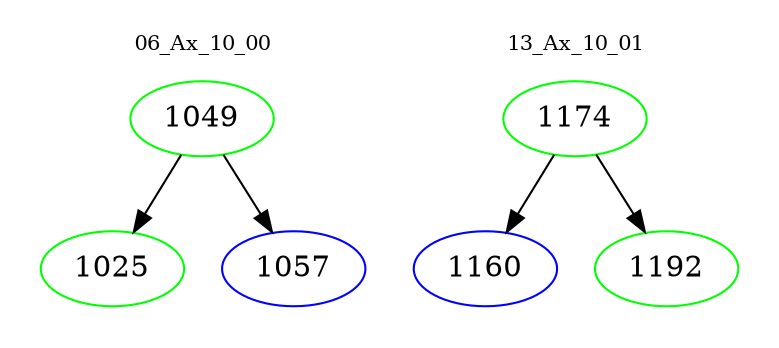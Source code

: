 digraph{
subgraph cluster_0 {
color = white
label = "06_Ax_10_00";
fontsize=10;
T0_1049 [label="1049", color="green"]
T0_1049 -> T0_1025 [color="black"]
T0_1025 [label="1025", color="green"]
T0_1049 -> T0_1057 [color="black"]
T0_1057 [label="1057", color="blue"]
}
subgraph cluster_1 {
color = white
label = "13_Ax_10_01";
fontsize=10;
T1_1174 [label="1174", color="green"]
T1_1174 -> T1_1160 [color="black"]
T1_1160 [label="1160", color="blue"]
T1_1174 -> T1_1192 [color="black"]
T1_1192 [label="1192", color="green"]
}
}
